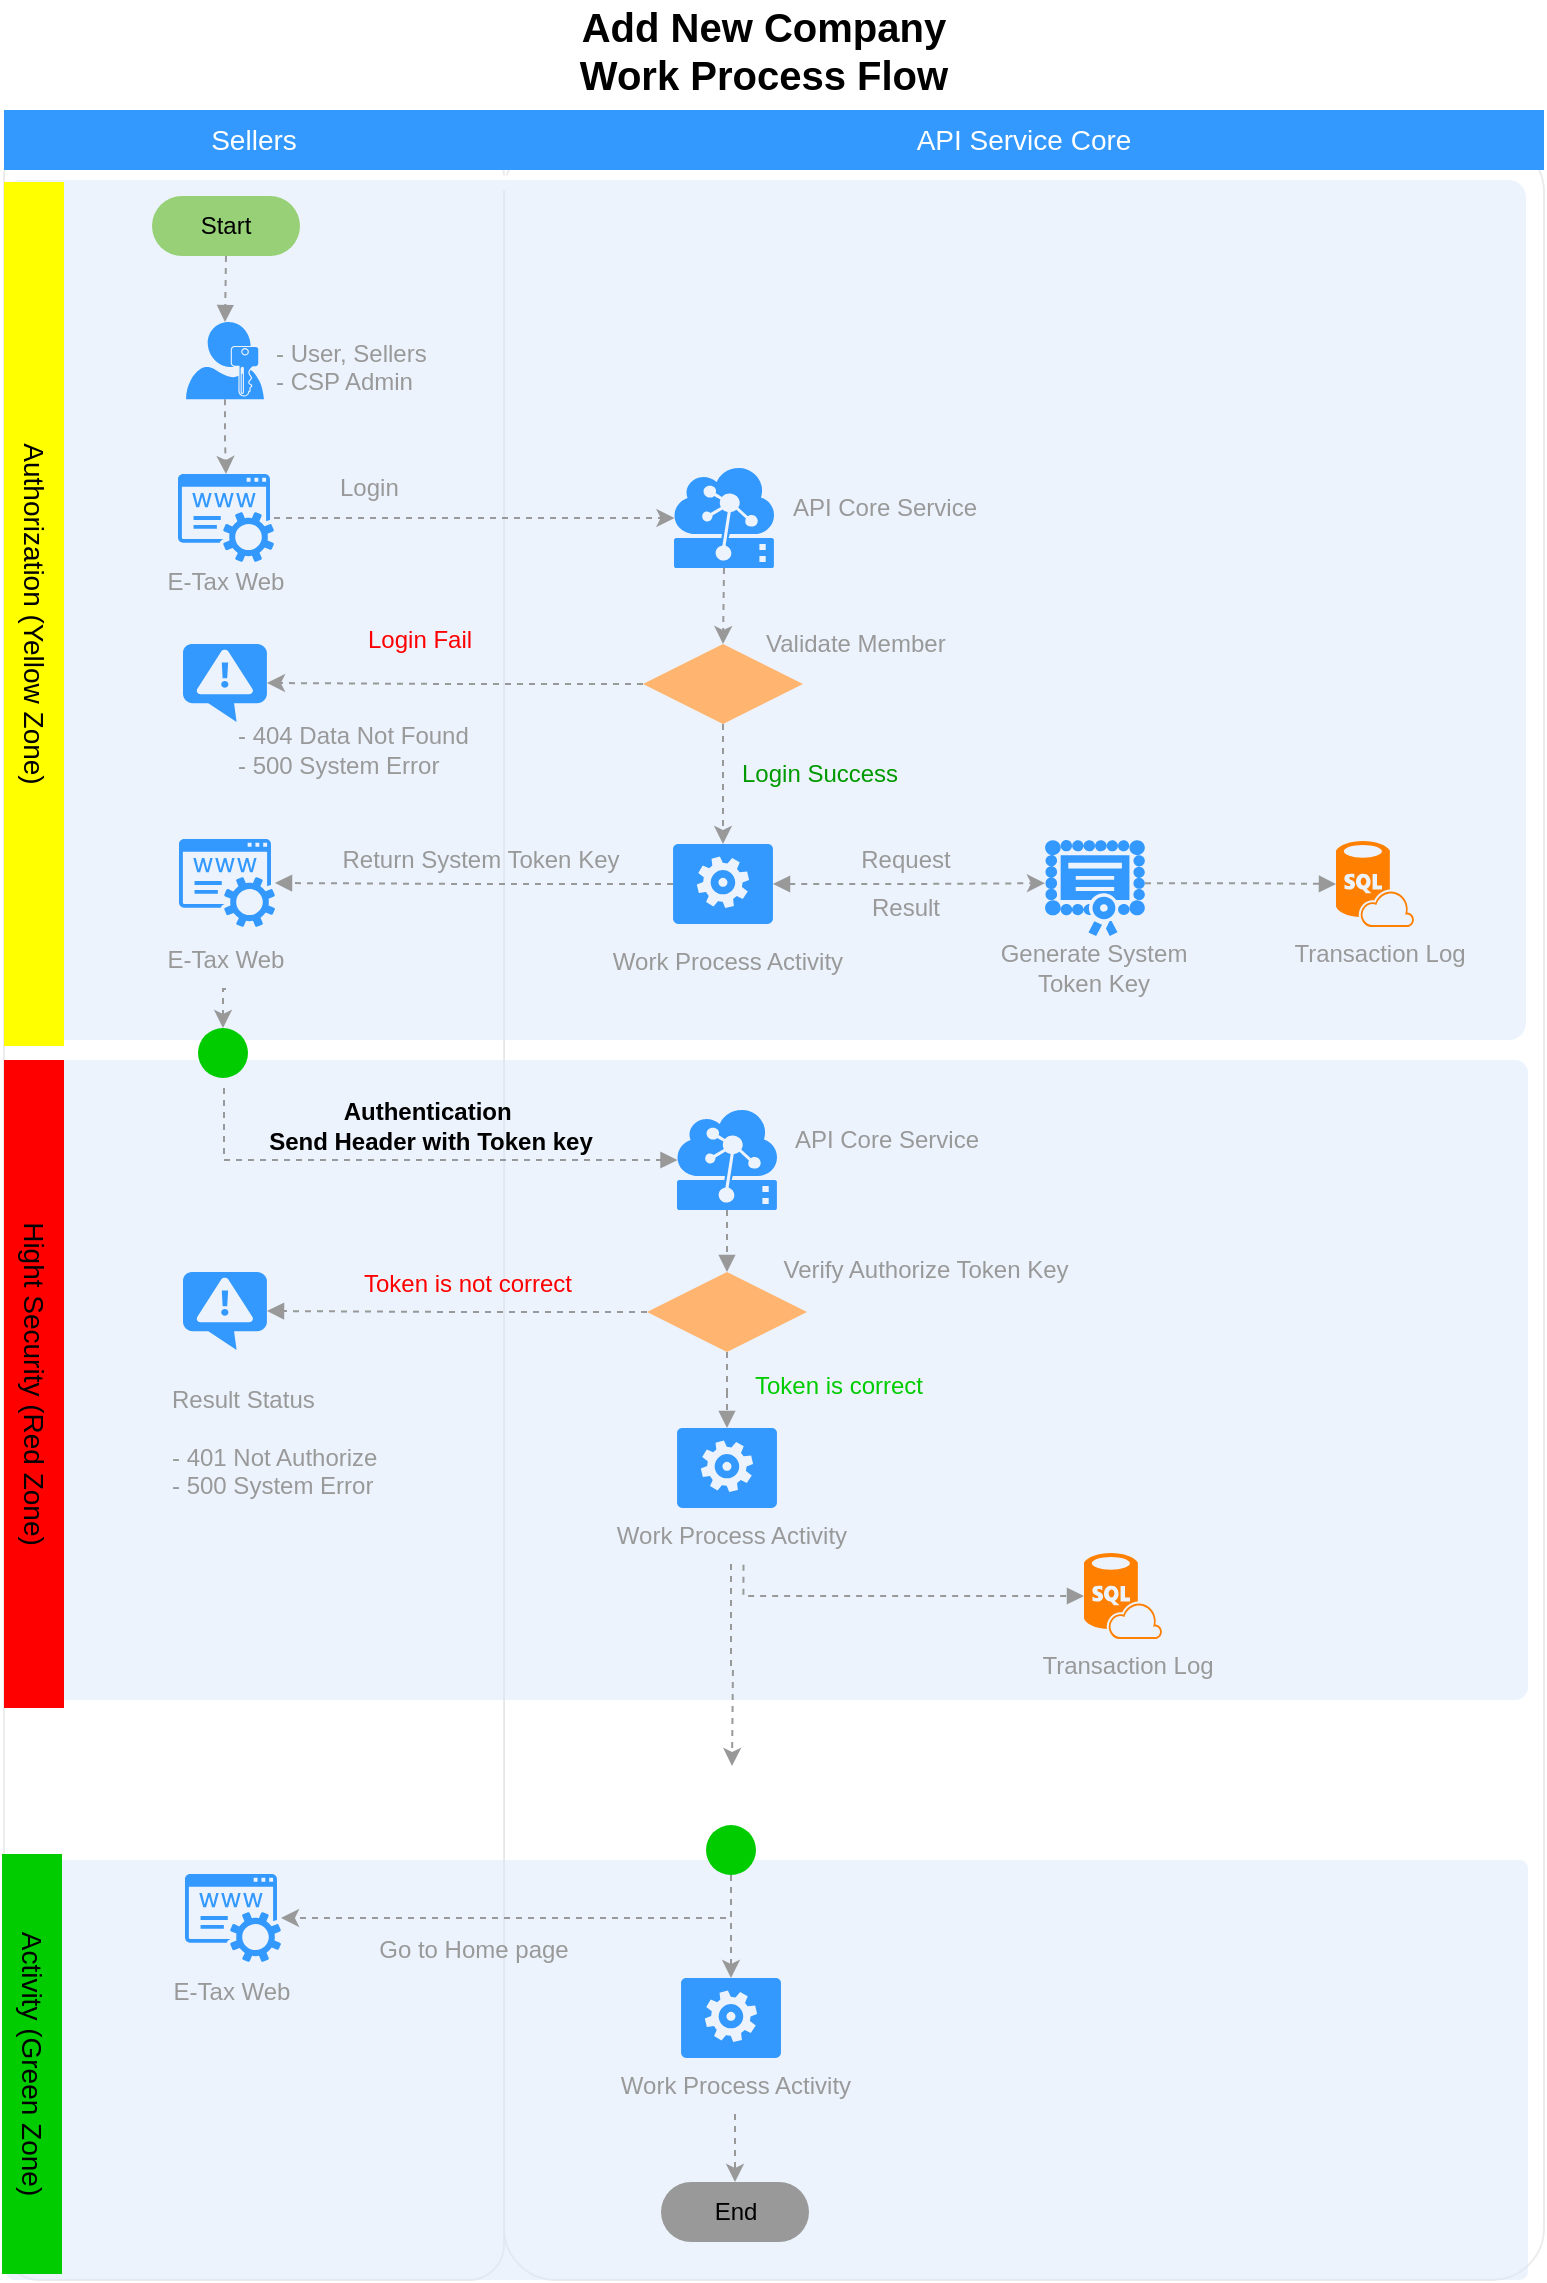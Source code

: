 <mxfile version="10.8.0" type="github"><diagram id="Dl1dfu2-kZtuIZShn5Po" name="Page-1"><mxGraphModel dx="1220" dy="634" grid="1" gridSize="10" guides="1" tooltips="1" connect="1" arrows="1" fold="1" page="1" pageScale="1" pageWidth="827" pageHeight="1169" math="0" shadow="0"><root><mxCell id="0"/><mxCell id="1" parent="0"/><mxCell id="MPpWoLdECN-E_9_tOk1U-1" value="" style="rounded=1;whiteSpace=wrap;html=1;strokeColor=#E6E6E6;strokeWidth=1;fillColor=#FFFFFF;fontFamily=Helvetica;fontSize=14;fontColor=#FFB366;opacity=75;verticalAlign=top;fontStyle=1;arcSize=5;" vertex="1" parent="1"><mxGeometry x="290" y="80" width="520" height="1070" as="geometry"/></mxCell><mxCell id="MPpWoLdECN-E_9_tOk1U-2" value="" style="rounded=1;whiteSpace=wrap;html=1;strokeColor=#E6E6E6;strokeWidth=1;fillColor=#FFFFFF;fontFamily=Helvetica;fontSize=14;fontColor=#FFB366;opacity=75;verticalAlign=top;fontStyle=1;arcSize=7;" vertex="1" parent="1"><mxGeometry x="40" y="80" width="250" height="1070" as="geometry"/></mxCell><mxCell id="MPpWoLdECN-E_9_tOk1U-3" value="" style="shape=mxgraph.arrows.two_way_arrow_horizontal;html=1;verticalLabelPosition=bottom;verticalAlign=top;strokeWidth=2;strokeColor=none;dashed=1;fillColor=#FFFFFF;fontFamily=Verdana;fontSize=12;fontColor=#00BEF2" vertex="1" parent="1"><mxGeometry x="255.5" y="94" width="67" height="15" as="geometry"/></mxCell><mxCell id="MPpWoLdECN-E_9_tOk1U-4" value="" style="rounded=1;whiteSpace=wrap;html=1;strokeColor=none;strokeWidth=1;fillColor=#dae8fc;fontSize=12;align=center;arcSize=2;opacity=50;" vertex="1" parent="1"><mxGeometry x="41" y="940" width="761" height="210" as="geometry"/></mxCell><mxCell id="MPpWoLdECN-E_9_tOk1U-5" value="" style="rounded=1;whiteSpace=wrap;html=1;strokeColor=none;strokeWidth=1;fillColor=#dae8fc;fontSize=12;align=center;arcSize=2;opacity=50;" vertex="1" parent="1"><mxGeometry x="41" y="540" width="761" height="320" as="geometry"/></mxCell><mxCell id="MPpWoLdECN-E_9_tOk1U-6" value="" style="rounded=1;whiteSpace=wrap;html=1;strokeColor=none;strokeWidth=1;fillColor=#dae8fc;fontSize=12;align=center;arcSize=2;opacity=50;" vertex="1" parent="1"><mxGeometry x="40" y="100" width="761" height="430" as="geometry"/></mxCell><mxCell id="MPpWoLdECN-E_9_tOk1U-7" value="Add New Company&lt;br&gt;Work Process Flow" style="text;html=1;strokeColor=none;fillColor=none;align=center;verticalAlign=middle;whiteSpace=wrap;rounded=0;fontStyle=1;fontSize=20;" vertex="1" parent="1"><mxGeometry x="290" y="10" width="260" height="50" as="geometry"/></mxCell><mxCell id="MPpWoLdECN-E_9_tOk1U-8" style="edgeStyle=orthogonalEdgeStyle;rounded=0;orthogonalLoop=1;jettySize=auto;html=1;exitX=0.5;exitY=1;exitDx=0;exitDy=0;exitPerimeter=0;entryX=0.5;entryY=0;entryDx=0;entryDy=0;dashed=1;startArrow=none;startFill=0;endArrow=block;endFill=1;strokeColor=#999999;" edge="1" parent="1" source="MPpWoLdECN-E_9_tOk1U-9" target="MPpWoLdECN-E_9_tOk1U-48"><mxGeometry relative="1" as="geometry"/></mxCell><mxCell id="MPpWoLdECN-E_9_tOk1U-9" value="" style="shadow=0;dashed=0;html=1;strokeColor=none;labelPosition=center;verticalLabelPosition=bottom;verticalAlign=top;align=center;shape=mxgraph.mscae.cloud.iot_edge;fillColor=#3399FF;pointerEvents=1;fontSize=12;fontColor=#999999;" vertex="1" parent="1"><mxGeometry x="376.5" y="565" width="50" height="50" as="geometry"/></mxCell><mxCell id="MPpWoLdECN-E_9_tOk1U-10" value="" style="verticalLabelPosition=bottom;html=1;verticalAlign=top;align=center;strokeColor=none;fillColor=#3399FF;shape=mxgraph.azure.notification_topic;fontSize=12;fontColor=#999999;" vertex="1" parent="1"><mxGeometry x="129.5" y="646" width="42" height="39" as="geometry"/></mxCell><mxCell id="MPpWoLdECN-E_9_tOk1U-11" value="Result Status&lt;br&gt;&lt;br&gt;- 401 Not Authorize&lt;br&gt;- 500 System Error&lt;br&gt;" style="text;html=1;strokeColor=none;fillColor=none;align=left;verticalAlign=middle;whiteSpace=wrap;rounded=0;fontSize=12;fontColor=#999999;" vertex="1" parent="1"><mxGeometry x="122" y="692" width="143" height="77" as="geometry"/></mxCell><mxCell id="MPpWoLdECN-E_9_tOk1U-12" style="edgeStyle=orthogonalEdgeStyle;rounded=0;orthogonalLoop=1;jettySize=auto;html=1;fontSize=14;strokeColor=#999999;dashed=1;entryX=0.005;entryY=0.5;entryDx=0;entryDy=0;entryPerimeter=0;" edge="1" parent="1" source="MPpWoLdECN-E_9_tOk1U-70" target="MPpWoLdECN-E_9_tOk1U-20"><mxGeometry relative="1" as="geometry"><mxPoint x="521" y="296" as="targetPoint"/><mxPoint x="187" y="296" as="sourcePoint"/></mxGeometry></mxCell><mxCell id="MPpWoLdECN-E_9_tOk1U-13" value="Login" style="text;html=1;strokeColor=none;fillColor=none;align=left;verticalAlign=middle;whiteSpace=wrap;rounded=0;fontSize=12;fontColor=#999999;" vertex="1" parent="1"><mxGeometry x="205.5" y="244" width="59" height="20" as="geometry"/></mxCell><mxCell id="MPpWoLdECN-E_9_tOk1U-14" style="edgeStyle=orthogonalEdgeStyle;rounded=0;orthogonalLoop=1;jettySize=auto;html=1;exitX=0.5;exitY=1;exitDx=0;exitDy=0;dashed=1;strokeColor=#999999;exitPerimeter=0;" edge="1" parent="1" source="MPpWoLdECN-E_9_tOk1U-24" target="MPpWoLdECN-E_9_tOk1U-70"><mxGeometry relative="1" as="geometry"><mxPoint x="151" y="259" as="sourcePoint"/><mxPoint x="151" y="315" as="targetPoint"/></mxGeometry></mxCell><mxCell id="MPpWoLdECN-E_9_tOk1U-15" value="" style="group" vertex="1" connectable="0" parent="1"><mxGeometry x="675" y="420.5" width="108" height="79" as="geometry"/></mxCell><mxCell id="MPpWoLdECN-E_9_tOk1U-16" value="" style="group" vertex="1" connectable="0" parent="MPpWoLdECN-E_9_tOk1U-15"><mxGeometry width="108" height="79" as="geometry"/></mxCell><mxCell id="MPpWoLdECN-E_9_tOk1U-17" value="Transaction Log" style="text;html=1;strokeColor=none;fillColor=none;align=center;verticalAlign=middle;whiteSpace=wrap;rounded=0;fontSize=12;fontColor=#999999;" vertex="1" parent="MPpWoLdECN-E_9_tOk1U-16"><mxGeometry x="-1" y="52" width="108" height="29" as="geometry"/></mxCell><mxCell id="MPpWoLdECN-E_9_tOk1U-18" value="" style="verticalLabelPosition=bottom;html=1;verticalAlign=top;align=center;strokeColor=none;fillColor=#FF8000;shape=mxgraph.azure.sql_database_sql_azure;fontSize=12;fontColor=#999999;" vertex="1" parent="MPpWoLdECN-E_9_tOk1U-16"><mxGeometry x="31" y="10" width="39" height="43" as="geometry"/></mxCell><mxCell id="MPpWoLdECN-E_9_tOk1U-19" style="edgeStyle=orthogonalEdgeStyle;rounded=0;orthogonalLoop=1;jettySize=auto;html=1;exitX=0.5;exitY=1;exitDx=0;exitDy=0;exitPerimeter=0;entryX=0.5;entryY=0;entryDx=0;entryDy=0;dashed=1;strokeColor=#999999;" edge="1" parent="1" source="MPpWoLdECN-E_9_tOk1U-20" target="MPpWoLdECN-E_9_tOk1U-74"><mxGeometry relative="1" as="geometry"/></mxCell><mxCell id="MPpWoLdECN-E_9_tOk1U-20" value="" style="shadow=0;dashed=0;html=1;strokeColor=none;labelPosition=center;verticalLabelPosition=bottom;verticalAlign=top;align=center;shape=mxgraph.mscae.cloud.iot_edge;fillColor=#3399FF;pointerEvents=1;fontSize=12;fontColor=#999999;" vertex="1" parent="1"><mxGeometry x="375" y="244" width="50" height="50" as="geometry"/></mxCell><mxCell id="MPpWoLdECN-E_9_tOk1U-21" value="API Core Service" style="text;html=1;strokeColor=none;fillColor=none;align=center;verticalAlign=middle;whiteSpace=wrap;rounded=0;fontSize=12;fontColor=#999999;" vertex="1" parent="1"><mxGeometry x="430" y="249.5" width="101" height="29" as="geometry"/></mxCell><mxCell id="MPpWoLdECN-E_9_tOk1U-22" value="" style="group" vertex="1" connectable="0" parent="1"><mxGeometry x="131" y="171" width="162.5" height="50" as="geometry"/></mxCell><mxCell id="MPpWoLdECN-E_9_tOk1U-23" value="&lt;font color=&quot;#999999&quot; style=&quot;font-size: 12px&quot;&gt;- User, Sellers&lt;br&gt;- CSP Admin&lt;br&gt;&lt;br&gt;&lt;/font&gt;" style="text;html=1;strokeColor=none;fillColor=none;align=left;verticalAlign=middle;whiteSpace=wrap;rounded=0;fontSize=12;" vertex="1" parent="MPpWoLdECN-E_9_tOk1U-22"><mxGeometry x="42.5" y="10" width="120" height="40" as="geometry"/></mxCell><mxCell id="MPpWoLdECN-E_9_tOk1U-24" value="" style="pointerEvents=1;shadow=0;dashed=0;html=1;strokeColor=none;labelPosition=center;verticalLabelPosition=bottom;verticalAlign=top;align=center;shape=mxgraph.mscae.enterprise.user_permissions;fillColor=#3399FF;fontSize=14;" vertex="1" parent="MPpWoLdECN-E_9_tOk1U-22"><mxGeometry width="39" height="38.678" as="geometry"/></mxCell><mxCell id="MPpWoLdECN-E_9_tOk1U-25" value="" style="group" vertex="1" connectable="0" parent="1"><mxGeometry x="321.5" y="433" width="160" height="72" as="geometry"/></mxCell><mxCell id="MPpWoLdECN-E_9_tOk1U-26" value="" style="verticalLabelPosition=bottom;html=1;verticalAlign=top;align=center;strokeColor=none;fillColor=#3399FF;shape=mxgraph.azure.worker_role;fontSize=12;fontColor=#999999;" vertex="1" parent="MPpWoLdECN-E_9_tOk1U-25"><mxGeometry x="53" y="-1" width="50" height="40" as="geometry"/></mxCell><mxCell id="MPpWoLdECN-E_9_tOk1U-27" value="Work Process Activity&lt;br&gt;" style="text;html=1;strokeColor=none;fillColor=none;align=center;verticalAlign=middle;whiteSpace=wrap;rounded=0;fontSize=12;fontColor=#999999;" vertex="1" parent="MPpWoLdECN-E_9_tOk1U-25"><mxGeometry y="43" width="160" height="29" as="geometry"/></mxCell><mxCell id="MPpWoLdECN-E_9_tOk1U-28" value="" style="group" vertex="1" connectable="0" parent="1"><mxGeometry x="527.5" y="424.5" width="114" height="81" as="geometry"/></mxCell><mxCell id="MPpWoLdECN-E_9_tOk1U-29" value="" style="group" vertex="1" connectable="0" parent="MPpWoLdECN-E_9_tOk1U-28"><mxGeometry width="114" height="81" as="geometry"/></mxCell><mxCell id="MPpWoLdECN-E_9_tOk1U-30" value="Generate System Token Key&lt;br&gt;" style="text;html=1;strokeColor=none;fillColor=none;align=center;verticalAlign=middle;whiteSpace=wrap;rounded=0;fontSize=12;fontColor=#999999;" vertex="1" parent="MPpWoLdECN-E_9_tOk1U-29"><mxGeometry y="54" width="114" height="30" as="geometry"/></mxCell><mxCell id="MPpWoLdECN-E_9_tOk1U-31" value="" style="pointerEvents=1;shadow=0;dashed=0;html=1;strokeColor=none;labelPosition=center;verticalLabelPosition=bottom;verticalAlign=top;align=center;shape=mxgraph.mscae.intune.inventory_license;fillColor=#3399FF;fontSize=14;" vertex="1" parent="MPpWoLdECN-E_9_tOk1U-28"><mxGeometry x="33" y="5.5" width="50" height="48" as="geometry"/></mxCell><mxCell id="MPpWoLdECN-E_9_tOk1U-32" style="edgeStyle=orthogonalEdgeStyle;rounded=0;orthogonalLoop=1;jettySize=auto;html=1;exitX=1;exitY=0.5;exitDx=0;exitDy=0;exitPerimeter=0;entryX=0;entryY=0.45;entryDx=0;entryDy=0;entryPerimeter=0;dashed=1;strokeColor=#999999;startArrow=block;startFill=1;" edge="1" parent="1" source="MPpWoLdECN-E_9_tOk1U-26" target="MPpWoLdECN-E_9_tOk1U-31"><mxGeometry relative="1" as="geometry"/></mxCell><mxCell id="MPpWoLdECN-E_9_tOk1U-33" value="Request" style="text;html=1;strokeColor=none;fillColor=none;align=center;verticalAlign=middle;whiteSpace=wrap;rounded=0;fontSize=12;fontColor=#999999;" vertex="1" parent="1"><mxGeometry x="461" y="430" width="60" height="20" as="geometry"/></mxCell><mxCell id="MPpWoLdECN-E_9_tOk1U-34" value="Result" style="text;html=1;strokeColor=none;fillColor=none;align=center;verticalAlign=middle;whiteSpace=wrap;rounded=0;fontSize=12;fontColor=#999999;" vertex="1" parent="1"><mxGeometry x="461" y="454" width="60" height="20" as="geometry"/></mxCell><mxCell id="MPpWoLdECN-E_9_tOk1U-35" style="edgeStyle=orthogonalEdgeStyle;rounded=0;orthogonalLoop=1;jettySize=auto;html=1;exitX=0;exitY=0.5;exitDx=0;exitDy=0;exitPerimeter=0;dashed=1;startArrow=none;startFill=0;strokeColor=#999999;endArrow=block;endFill=1;" edge="1" parent="1" source="MPpWoLdECN-E_9_tOk1U-26" target="MPpWoLdECN-E_9_tOk1U-37"><mxGeometry relative="1" as="geometry"><mxPoint x="171" y="452" as="targetPoint"/></mxGeometry></mxCell><mxCell id="MPpWoLdECN-E_9_tOk1U-36" value="" style="group" vertex="1" connectable="0" parent="1"><mxGeometry x="96" y="430.5" width="110" height="74" as="geometry"/></mxCell><mxCell id="MPpWoLdECN-E_9_tOk1U-37" value="" style="pointerEvents=1;shadow=0;dashed=0;html=1;strokeColor=none;fillColor=#3399FF;labelPosition=center;verticalLabelPosition=bottom;verticalAlign=top;outlineConnect=0;align=center;shape=mxgraph.office.services.registrar_service;" vertex="1" parent="MPpWoLdECN-E_9_tOk1U-36"><mxGeometry x="31.5" y="-1" width="48" height="44" as="geometry"/></mxCell><mxCell id="MPpWoLdECN-E_9_tOk1U-38" value="E-Tax Web" style="text;html=1;strokeColor=none;fillColor=none;align=center;verticalAlign=middle;whiteSpace=wrap;rounded=0;fontSize=12;fontColor=#999999;" vertex="1" parent="MPpWoLdECN-E_9_tOk1U-36"><mxGeometry y="44" width="110" height="30" as="geometry"/></mxCell><mxCell id="MPpWoLdECN-E_9_tOk1U-39" value="Return System Token Key&lt;br&gt;" style="text;html=1;strokeColor=none;fillColor=none;align=center;verticalAlign=middle;whiteSpace=wrap;rounded=0;fontSize=12;fontColor=#999999;" vertex="1" parent="1"><mxGeometry x="188" y="427.5" width="181" height="24" as="geometry"/></mxCell><mxCell id="MPpWoLdECN-E_9_tOk1U-40" style="edgeStyle=orthogonalEdgeStyle;rounded=0;orthogonalLoop=1;jettySize=auto;html=1;exitX=0.5;exitY=1;exitDx=0;exitDy=0;entryX=0.005;entryY=0.5;entryDx=0;entryDy=0;dashed=1;startArrow=none;startFill=0;endArrow=block;endFill=1;strokeColor=#999999;entryPerimeter=0;" edge="1" parent="1" target="MPpWoLdECN-E_9_tOk1U-9"><mxGeometry relative="1" as="geometry"><mxPoint x="368" y="592" as="targetPoint"/><mxPoint x="150" y="554" as="sourcePoint"/><Array as="points"><mxPoint x="150" y="590"/></Array></mxGeometry></mxCell><mxCell id="MPpWoLdECN-E_9_tOk1U-41" style="edgeStyle=orthogonalEdgeStyle;rounded=0;orthogonalLoop=1;jettySize=auto;html=1;exitX=1;exitY=0.45;exitDx=0;exitDy=0;exitPerimeter=0;entryX=0;entryY=0.5;entryDx=0;entryDy=0;entryPerimeter=0;dashed=1;startArrow=none;startFill=0;endArrow=block;endFill=1;strokeColor=#999999;" edge="1" parent="1" source="MPpWoLdECN-E_9_tOk1U-31" target="MPpWoLdECN-E_9_tOk1U-18"><mxGeometry relative="1" as="geometry"/></mxCell><mxCell id="MPpWoLdECN-E_9_tOk1U-42" value="" style="group" vertex="1" connectable="0" parent="1"><mxGeometry x="540" y="899.5" width="108" height="79" as="geometry"/></mxCell><mxCell id="MPpWoLdECN-E_9_tOk1U-43" value="" style="group" vertex="1" connectable="0" parent="MPpWoLdECN-E_9_tOk1U-42"><mxGeometry width="108" height="79" as="geometry"/></mxCell><mxCell id="MPpWoLdECN-E_9_tOk1U-44" value="Transaction Log" style="text;html=1;strokeColor=none;fillColor=none;align=center;verticalAlign=middle;whiteSpace=wrap;rounded=0;fontSize=12;fontColor=#999999;" vertex="1" parent="MPpWoLdECN-E_9_tOk1U-43"><mxGeometry x="8" y="-71" width="108" height="29" as="geometry"/></mxCell><mxCell id="MPpWoLdECN-E_9_tOk1U-45" value="" style="verticalLabelPosition=bottom;html=1;verticalAlign=top;align=center;strokeColor=none;fillColor=#FF8000;shape=mxgraph.azure.sql_database_sql_azure;fontSize=12;fontColor=#999999;" vertex="1" parent="MPpWoLdECN-E_9_tOk1U-43"><mxGeometry x="40" y="-113" width="39" height="43" as="geometry"/></mxCell><mxCell id="MPpWoLdECN-E_9_tOk1U-46" style="edgeStyle=orthogonalEdgeStyle;rounded=0;orthogonalLoop=1;jettySize=auto;html=1;exitX=0.5;exitY=1;exitDx=0;exitDy=0;dashed=1;startArrow=none;startFill=0;endArrow=block;endFill=1;strokeColor=#999999;" edge="1" parent="1" source="MPpWoLdECN-E_9_tOk1U-48" target="MPpWoLdECN-E_9_tOk1U-55"><mxGeometry relative="1" as="geometry"/></mxCell><mxCell id="MPpWoLdECN-E_9_tOk1U-47" style="edgeStyle=orthogonalEdgeStyle;rounded=0;orthogonalLoop=1;jettySize=auto;html=1;exitX=0;exitY=0.5;exitDx=0;exitDy=0;entryX=1;entryY=0.5;entryDx=0;entryDy=0;entryPerimeter=0;dashed=1;startArrow=none;startFill=0;endArrow=block;endFill=1;strokeColor=#999999;" edge="1" parent="1" source="MPpWoLdECN-E_9_tOk1U-48" target="MPpWoLdECN-E_9_tOk1U-10"><mxGeometry relative="1" as="geometry"/></mxCell><mxCell id="MPpWoLdECN-E_9_tOk1U-48" value="" style="rhombus;whiteSpace=wrap;html=1;strokeColor=none;strokeWidth=1;fillColor=#FFB570;fontSize=12;fontColor=#999999;align=left;" vertex="1" parent="1"><mxGeometry x="361.5" y="646" width="80" height="40" as="geometry"/></mxCell><mxCell id="MPpWoLdECN-E_9_tOk1U-49" value="Authentication&amp;nbsp;&lt;br&gt;Send Header with Token key&lt;br&gt;" style="text;html=1;strokeColor=none;fillColor=none;align=center;verticalAlign=middle;whiteSpace=wrap;rounded=0;fontSize=12;fontColor=#000000;fontStyle=1" vertex="1" parent="1"><mxGeometry x="157" y="556" width="193" height="34" as="geometry"/></mxCell><mxCell id="MPpWoLdECN-E_9_tOk1U-50" value="API Core Service" style="text;html=1;strokeColor=none;fillColor=none;align=center;verticalAlign=middle;whiteSpace=wrap;rounded=0;fontSize=12;fontColor=#999999;" vertex="1" parent="1"><mxGeometry x="431" y="565.5" width="101" height="29" as="geometry"/></mxCell><mxCell id="MPpWoLdECN-E_9_tOk1U-51" value="Token is correct" style="text;html=1;strokeColor=none;fillColor=none;align=center;verticalAlign=middle;whiteSpace=wrap;rounded=0;fontSize=12;fontColor=#00CC00;" vertex="1" parent="1"><mxGeometry x="407" y="688.5" width="101" height="29" as="geometry"/></mxCell><mxCell id="MPpWoLdECN-E_9_tOk1U-52" value="Verify Authorize Token Key" style="text;html=1;strokeColor=none;fillColor=none;align=center;verticalAlign=middle;whiteSpace=wrap;rounded=0;fontSize=12;fontColor=#999999;" vertex="1" parent="1"><mxGeometry x="421" y="630" width="160" height="29" as="geometry"/></mxCell><mxCell id="MPpWoLdECN-E_9_tOk1U-53" value="Token is not correct" style="text;html=1;strokeColor=none;fillColor=none;align=center;verticalAlign=middle;whiteSpace=wrap;rounded=0;fontSize=12;fontColor=#FF0000;" vertex="1" parent="1"><mxGeometry x="210" y="637" width="124" height="29" as="geometry"/></mxCell><mxCell id="MPpWoLdECN-E_9_tOk1U-54" value="" style="group" vertex="1" connectable="0" parent="1"><mxGeometry x="323.5" y="756" width="160" height="72" as="geometry"/></mxCell><mxCell id="MPpWoLdECN-E_9_tOk1U-55" value="" style="verticalLabelPosition=bottom;html=1;verticalAlign=top;align=center;strokeColor=none;fillColor=#3399FF;shape=mxgraph.azure.worker_role;fontSize=12;fontColor=#999999;" vertex="1" parent="MPpWoLdECN-E_9_tOk1U-54"><mxGeometry x="53" y="-32" width="50" height="40" as="geometry"/></mxCell><mxCell id="MPpWoLdECN-E_9_tOk1U-56" value="Work Process Activity&lt;br&gt;" style="text;html=1;strokeColor=none;fillColor=none;align=center;verticalAlign=middle;whiteSpace=wrap;rounded=0;fontSize=12;fontColor=#999999;" vertex="1" parent="MPpWoLdECN-E_9_tOk1U-54"><mxGeometry y="7" width="160" height="29" as="geometry"/></mxCell><mxCell id="MPpWoLdECN-E_9_tOk1U-57" style="edgeStyle=orthogonalEdgeStyle;rounded=0;orthogonalLoop=1;jettySize=auto;html=1;exitX=0.539;exitY=1.013;exitDx=0;exitDy=0;entryX=0;entryY=0.5;entryDx=0;entryDy=0;entryPerimeter=0;dashed=1;startArrow=none;startFill=0;endArrow=block;endFill=1;strokeColor=#999999;exitPerimeter=0;" edge="1" parent="1" source="MPpWoLdECN-E_9_tOk1U-56" target="MPpWoLdECN-E_9_tOk1U-45"><mxGeometry relative="1" as="geometry"><Array as="points"><mxPoint x="410" y="808"/></Array></mxGeometry></mxCell><mxCell id="MPpWoLdECN-E_9_tOk1U-58" value="" style="group" vertex="1" connectable="0" parent="1"><mxGeometry x="99" y="947" width="110" height="74" as="geometry"/></mxCell><mxCell id="MPpWoLdECN-E_9_tOk1U-59" value="" style="pointerEvents=1;shadow=0;dashed=0;html=1;strokeColor=none;fillColor=#3399FF;labelPosition=center;verticalLabelPosition=bottom;verticalAlign=top;outlineConnect=0;align=center;shape=mxgraph.office.services.registrar_service;" vertex="1" parent="MPpWoLdECN-E_9_tOk1U-58"><mxGeometry x="31.5" width="48" height="44" as="geometry"/></mxCell><mxCell id="MPpWoLdECN-E_9_tOk1U-60" value="E-Tax Web" style="text;html=1;strokeColor=none;fillColor=none;align=center;verticalAlign=middle;whiteSpace=wrap;rounded=0;fontSize=12;fontColor=#999999;" vertex="1" parent="MPpWoLdECN-E_9_tOk1U-58"><mxGeometry y="44" width="110" height="30" as="geometry"/></mxCell><mxCell id="MPpWoLdECN-E_9_tOk1U-61" value="Go to Home page" style="text;html=1;strokeColor=none;fillColor=none;align=center;verticalAlign=middle;whiteSpace=wrap;rounded=0;fontSize=12;fontColor=#999999;" vertex="1" parent="1"><mxGeometry x="212.5" y="970" width="124" height="29" as="geometry"/></mxCell><mxCell id="MPpWoLdECN-E_9_tOk1U-62" value="End" style="rounded=1;whiteSpace=wrap;html=1;fontColor=#000000;align=center;arcSize=50;labelBackgroundColor=none;fillColor=#999999;strokeColor=none;" vertex="1" parent="1"><mxGeometry x="368.5" y="1101" width="74" height="30" as="geometry"/></mxCell><mxCell id="MPpWoLdECN-E_9_tOk1U-63" style="edgeStyle=orthogonalEdgeStyle;rounded=0;orthogonalLoop=1;jettySize=auto;html=1;exitX=0.5;exitY=1;exitDx=0;exitDy=0;entryX=0.5;entryY=0;entryDx=0;entryDy=0;entryPerimeter=0;dashed=1;startArrow=none;startFill=0;endArrow=block;endFill=1;strokeColor=#999999;fontColor=#000000;" edge="1" parent="1" source="MPpWoLdECN-E_9_tOk1U-64" target="MPpWoLdECN-E_9_tOk1U-24"><mxGeometry relative="1" as="geometry"/></mxCell><mxCell id="MPpWoLdECN-E_9_tOk1U-64" value="Start" style="rounded=1;whiteSpace=wrap;html=1;fontColor=#000000;align=center;arcSize=50;labelBackgroundColor=none;fillColor=#97D077;strokeColor=none;" vertex="1" parent="1"><mxGeometry x="114" y="108" width="74" height="30" as="geometry"/></mxCell><mxCell id="MPpWoLdECN-E_9_tOk1U-65" value="Login Success&lt;br&gt;" style="text;html=1;strokeColor=none;fillColor=none;align=left;verticalAlign=middle;whiteSpace=wrap;rounded=0;fontSize=12;fontColor=#009900;" vertex="1" parent="1"><mxGeometry x="407" y="380" width="102" height="34" as="geometry"/></mxCell><mxCell id="MPpWoLdECN-E_9_tOk1U-66" style="edgeStyle=orthogonalEdgeStyle;rounded=0;orthogonalLoop=1;jettySize=auto;html=1;exitX=0.5;exitY=1;exitDx=0;exitDy=0;strokeColor=#999999;dashed=1;" edge="1" parent="1" source="MPpWoLdECN-E_9_tOk1U-86" target="MPpWoLdECN-E_9_tOk1U-59"><mxGeometry relative="1" as="geometry"><Array as="points"><mxPoint x="404" y="969"/></Array></mxGeometry></mxCell><mxCell id="MPpWoLdECN-E_9_tOk1U-67" style="edgeStyle=orthogonalEdgeStyle;rounded=0;orthogonalLoop=1;jettySize=auto;html=1;exitX=0.5;exitY=1;exitDx=0;exitDy=0;entryX=0.5;entryY=0;entryDx=0;entryDy=0;dashed=1;strokeColor=#999999;" edge="1" parent="1" source="MPpWoLdECN-E_9_tOk1U-86" target="MPpWoLdECN-E_9_tOk1U-86"><mxGeometry relative="1" as="geometry"><mxPoint x="404" y="997" as="targetPoint"/></mxGeometry></mxCell><mxCell id="MPpWoLdECN-E_9_tOk1U-68" value="Hight Security (Red Zone)" style="whiteSpace=wrap;html=1;dashed=1;strokeColor=none;strokeWidth=2;fillColor=#FF0000;fontFamily=Helvetica;fontSize=14;fontColor=#000000;fontStyle=0;rotation=90;" vertex="1" parent="1"><mxGeometry x="-107" y="687" width="324" height="30" as="geometry"/></mxCell><mxCell id="MPpWoLdECN-E_9_tOk1U-69" value="" style="group" vertex="1" connectable="0" parent="1"><mxGeometry x="95.5" y="247" width="110" height="69" as="geometry"/></mxCell><mxCell id="MPpWoLdECN-E_9_tOk1U-70" value="" style="pointerEvents=1;shadow=0;dashed=0;html=1;strokeColor=none;fillColor=#3399FF;labelPosition=center;verticalLabelPosition=bottom;verticalAlign=top;outlineConnect=0;align=center;shape=mxgraph.office.services.registrar_service;" vertex="1" parent="MPpWoLdECN-E_9_tOk1U-69"><mxGeometry x="31.5" width="48" height="44" as="geometry"/></mxCell><mxCell id="MPpWoLdECN-E_9_tOk1U-71" value="E-Tax Web" style="text;html=1;strokeColor=none;fillColor=none;align=center;verticalAlign=middle;whiteSpace=wrap;rounded=0;fontSize=12;fontColor=#999999;" vertex="1" parent="MPpWoLdECN-E_9_tOk1U-69"><mxGeometry y="39" width="110" height="30" as="geometry"/></mxCell><mxCell id="MPpWoLdECN-E_9_tOk1U-72" style="edgeStyle=orthogonalEdgeStyle;rounded=0;orthogonalLoop=1;jettySize=auto;html=1;exitX=0.5;exitY=1;exitDx=0;exitDy=0;entryX=0.5;entryY=0;entryDx=0;entryDy=0;entryPerimeter=0;dashed=1;strokeColor=#999999;fontColor=#00CC00;" edge="1" parent="1" source="MPpWoLdECN-E_9_tOk1U-74" target="MPpWoLdECN-E_9_tOk1U-26"><mxGeometry relative="1" as="geometry"/></mxCell><mxCell id="MPpWoLdECN-E_9_tOk1U-73" style="edgeStyle=orthogonalEdgeStyle;rounded=0;orthogonalLoop=1;jettySize=auto;html=1;exitX=0;exitY=0.5;exitDx=0;exitDy=0;entryX=1;entryY=0.5;entryDx=0;entryDy=0;entryPerimeter=0;dashed=1;strokeColor=#999999;fontColor=#00CC00;" edge="1" parent="1" source="MPpWoLdECN-E_9_tOk1U-74" target="MPpWoLdECN-E_9_tOk1U-75"><mxGeometry relative="1" as="geometry"/></mxCell><mxCell id="MPpWoLdECN-E_9_tOk1U-74" value="" style="rhombus;whiteSpace=wrap;html=1;strokeColor=none;strokeWidth=1;fillColor=#FFB570;fontSize=12;fontColor=#999999;align=left;" vertex="1" parent="1"><mxGeometry x="359.5" y="332" width="80" height="40" as="geometry"/></mxCell><mxCell id="MPpWoLdECN-E_9_tOk1U-75" value="" style="verticalLabelPosition=bottom;html=1;verticalAlign=top;align=center;strokeColor=none;fillColor=#3399FF;shape=mxgraph.azure.notification_topic;fontSize=12;fontColor=#999999;" vertex="1" parent="1"><mxGeometry x="129.5" y="332" width="42" height="39" as="geometry"/></mxCell><mxCell id="MPpWoLdECN-E_9_tOk1U-76" value="- 404 Data Not Found&lt;br&gt;- 500 System Error&lt;br&gt;" style="text;html=1;strokeColor=none;fillColor=none;align=left;verticalAlign=middle;whiteSpace=wrap;rounded=0;fontSize=12;fontColor=#999999;" vertex="1" parent="1"><mxGeometry x="155" y="367" width="143" height="35" as="geometry"/></mxCell><mxCell id="MPpWoLdECN-E_9_tOk1U-77" value="Validate Member&lt;br&gt;" style="text;html=1;strokeColor=none;fillColor=none;align=left;verticalAlign=middle;whiteSpace=wrap;rounded=0;fontSize=12;fontColor=#999999;" vertex="1" parent="1"><mxGeometry x="419" y="315" width="102" height="34" as="geometry"/></mxCell><mxCell id="MPpWoLdECN-E_9_tOk1U-78" value="" style="ellipse;whiteSpace=wrap;html=1;aspect=fixed;fillColor=#00CC00;fontColor=#000000;align=center;strokeColor=none;" vertex="1" parent="1"><mxGeometry x="137" y="524" width="25" height="25" as="geometry"/></mxCell><mxCell id="MPpWoLdECN-E_9_tOk1U-79" style="edgeStyle=orthogonalEdgeStyle;rounded=0;orthogonalLoop=1;jettySize=auto;html=1;exitX=0.5;exitY=1;exitDx=0;exitDy=0;entryX=0.5;entryY=0;entryDx=0;entryDy=0;dashed=1;strokeColor=#999999;fontColor=#000000;" edge="1" parent="1" source="MPpWoLdECN-E_9_tOk1U-38" target="MPpWoLdECN-E_9_tOk1U-78"><mxGeometry relative="1" as="geometry"><mxPoint x="150" y="518" as="targetPoint"/></mxGeometry></mxCell><mxCell id="MPpWoLdECN-E_9_tOk1U-80" value="Activity (Green Zone)" style="whiteSpace=wrap;html=1;dashed=1;strokeColor=none;strokeWidth=2;fillColor=#00CC00;fontFamily=Helvetica;fontSize=14;fontColor=#000000;fontStyle=0;rotation=90;" vertex="1" parent="1"><mxGeometry x="-51" y="1027" width="210" height="30" as="geometry"/></mxCell><mxCell id="MPpWoLdECN-E_9_tOk1U-81" value="" style="group" vertex="1" connectable="0" parent="1"><mxGeometry x="325.5" y="999" width="160" height="68" as="geometry"/></mxCell><mxCell id="MPpWoLdECN-E_9_tOk1U-82" value="" style="verticalLabelPosition=bottom;html=1;verticalAlign=top;align=center;strokeColor=none;fillColor=#3399FF;shape=mxgraph.azure.worker_role;fontSize=12;fontColor=#999999;" vertex="1" parent="MPpWoLdECN-E_9_tOk1U-81"><mxGeometry x="53" width="50" height="40" as="geometry"/></mxCell><mxCell id="MPpWoLdECN-E_9_tOk1U-83" value="Work Process Activity&lt;br&gt;" style="text;html=1;strokeColor=none;fillColor=none;align=center;verticalAlign=middle;whiteSpace=wrap;rounded=0;fontSize=12;fontColor=#999999;" vertex="1" parent="MPpWoLdECN-E_9_tOk1U-81"><mxGeometry y="39" width="160" height="29" as="geometry"/></mxCell><mxCell id="MPpWoLdECN-E_9_tOk1U-84" style="edgeStyle=orthogonalEdgeStyle;rounded=0;orthogonalLoop=1;jettySize=auto;html=1;exitX=0.5;exitY=1;exitDx=0;exitDy=0;entryX=0.5;entryY=0;entryDx=0;entryDy=0;strokeColor=#999999;dashed=1;" edge="1" parent="1" source="MPpWoLdECN-E_9_tOk1U-83" target="MPpWoLdECN-E_9_tOk1U-62"><mxGeometry relative="1" as="geometry"/></mxCell><mxCell id="MPpWoLdECN-E_9_tOk1U-85" style="edgeStyle=orthogonalEdgeStyle;rounded=0;orthogonalLoop=1;jettySize=auto;html=1;exitX=0.5;exitY=1;exitDx=0;exitDy=0;entryX=0.5;entryY=0;entryDx=0;entryDy=0;entryPerimeter=0;dashed=1;strokeColor=#999999;" edge="1" parent="1" source="MPpWoLdECN-E_9_tOk1U-86" target="MPpWoLdECN-E_9_tOk1U-82"><mxGeometry relative="1" as="geometry"/></mxCell><mxCell id="MPpWoLdECN-E_9_tOk1U-86" value="" style="ellipse;whiteSpace=wrap;html=1;aspect=fixed;fillColor=#00CC00;fontColor=#000000;align=center;strokeColor=none;" vertex="1" parent="1"><mxGeometry x="391" y="922.5" width="25" height="25" as="geometry"/></mxCell><mxCell id="MPpWoLdECN-E_9_tOk1U-87" style="edgeStyle=orthogonalEdgeStyle;rounded=0;orthogonalLoop=1;jettySize=auto;html=1;exitX=0.5;exitY=1;exitDx=0;exitDy=0;entryX=0.5;entryY=0;entryDx=0;entryDy=0;dashed=1;strokeColor=#999999;entryPerimeter=0;" edge="1" parent="1" source="MPpWoLdECN-E_9_tOk1U-56"><mxGeometry relative="1" as="geometry"><mxPoint x="404" y="821" as="sourcePoint"/><mxPoint x="404" y="893" as="targetPoint"/></mxGeometry></mxCell><mxCell id="MPpWoLdECN-E_9_tOk1U-88" value="Sellers" style="whiteSpace=wrap;html=1;dashed=1;strokeColor=none;strokeWidth=2;fillColor=#3399FF;fontFamily=Helvetica;fontSize=14;fontColor=#FFFFFF;fontStyle=0" vertex="1" parent="1"><mxGeometry x="40" y="65" width="250" height="30" as="geometry"/></mxCell><mxCell id="MPpWoLdECN-E_9_tOk1U-89" value="API Service Core" style="whiteSpace=wrap;html=1;dashed=1;strokeColor=none;strokeWidth=2;fillColor=#3399FF;fontFamily=Helvetica;fontSize=14;fontColor=#FFFFFF;fontStyle=0" vertex="1" parent="1"><mxGeometry x="290" y="65" width="520" height="30" as="geometry"/></mxCell><mxCell id="MPpWoLdECN-E_9_tOk1U-90" value="Authorization (Yellow Zone)" style="whiteSpace=wrap;html=1;dashed=1;strokeColor=none;strokeWidth=2;fillColor=#FFFF00;fontFamily=Helvetica;fontSize=14;fontColor=#000000;fontStyle=0;rotation=90;" vertex="1" parent="1"><mxGeometry x="-161" y="302" width="432" height="30" as="geometry"/></mxCell><mxCell id="MPpWoLdECN-E_9_tOk1U-91" value="Login Fail&lt;br&gt;" style="text;html=1;strokeColor=none;fillColor=none;align=left;verticalAlign=middle;whiteSpace=wrap;rounded=0;fontSize=12;fontColor=#FF0000;" vertex="1" parent="1"><mxGeometry x="219.5" y="313" width="102" height="34" as="geometry"/></mxCell></root></mxGraphModel></diagram></mxfile>